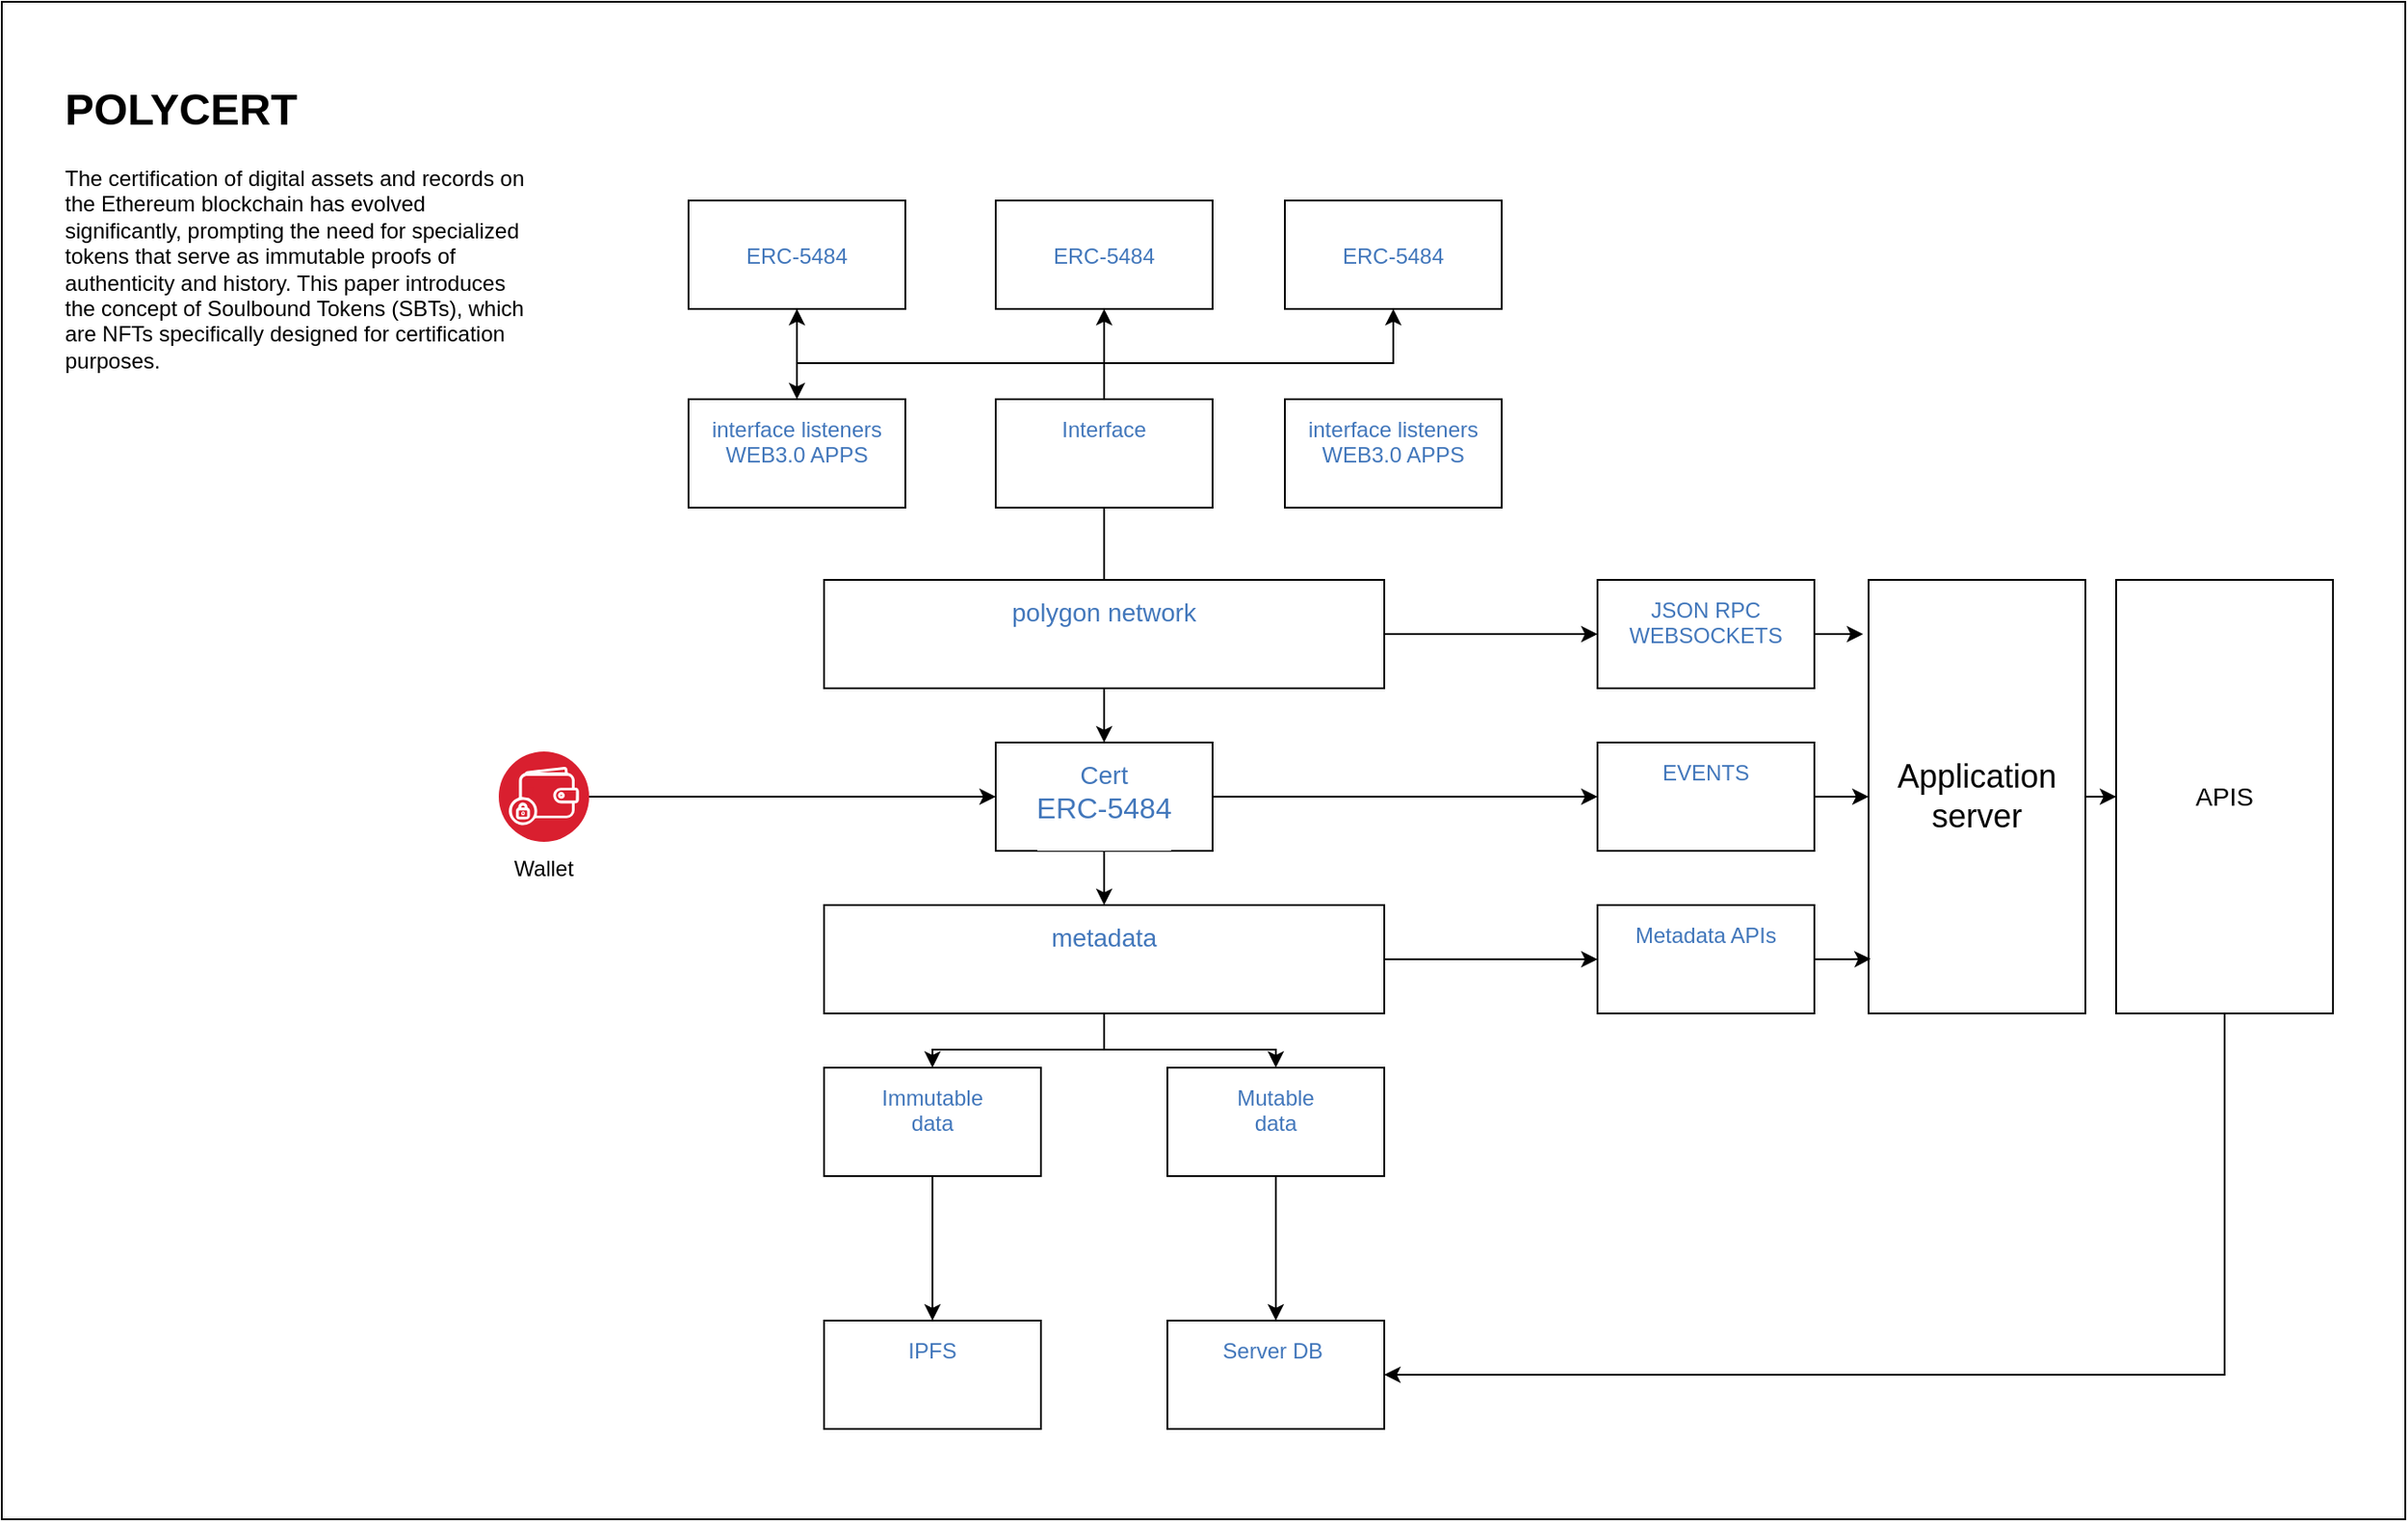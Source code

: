 <mxfile version="21.8.1" type="github">
  <diagram name="Page-1" id="pjQR4upwTWRU38coTwXb">
    <mxGraphModel dx="2537" dy="2043" grid="1" gridSize="10" guides="1" tooltips="1" connect="1" arrows="1" fold="1" page="1" pageScale="1" pageWidth="850" pageHeight="1100" math="0" shadow="0">
      <root>
        <mxCell id="0" />
        <mxCell id="1" parent="0" />
        <mxCell id="ushAtZz7Cs5BzotnIxBl-46" value="" style="rounded=0;whiteSpace=wrap;html=1;" vertex="1" parent="1">
          <mxGeometry x="-140" y="-40" width="1330" height="840" as="geometry" />
        </mxCell>
        <mxCell id="ushAtZz7Cs5BzotnIxBl-4" value="" style="edgeStyle=orthogonalEdgeStyle;rounded=0;orthogonalLoop=1;jettySize=auto;html=1;" edge="1" parent="1" source="ushAtZz7Cs5BzotnIxBl-1" target="ushAtZz7Cs5BzotnIxBl-3">
          <mxGeometry relative="1" as="geometry" />
        </mxCell>
        <mxCell id="ushAtZz7Cs5BzotnIxBl-1" value="" style="image;aspect=fixed;perimeter=ellipsePerimeter;html=1;align=center;shadow=0;dashed=0;fontColor=#4277BB;labelBackgroundColor=default;fontSize=12;spacingTop=3;image=img/lib/ibm/blockchain/wallet.svg;" vertex="1" parent="1">
          <mxGeometry x="135" y="375" width="50" height="50" as="geometry" />
        </mxCell>
        <mxCell id="ushAtZz7Cs5BzotnIxBl-2" value="Wallet" style="text;html=1;strokeColor=none;fillColor=none;align=center;verticalAlign=middle;whiteSpace=wrap;rounded=0;" vertex="1" parent="1">
          <mxGeometry x="130" y="425" width="60" height="30" as="geometry" />
        </mxCell>
        <mxCell id="ushAtZz7Cs5BzotnIxBl-22" value="" style="edgeStyle=orthogonalEdgeStyle;rounded=0;orthogonalLoop=1;jettySize=auto;html=1;" edge="1" parent="1" source="ushAtZz7Cs5BzotnIxBl-3" target="ushAtZz7Cs5BzotnIxBl-21">
          <mxGeometry relative="1" as="geometry" />
        </mxCell>
        <mxCell id="ushAtZz7Cs5BzotnIxBl-41" style="edgeStyle=orthogonalEdgeStyle;rounded=0;orthogonalLoop=1;jettySize=auto;html=1;" edge="1" parent="1" source="ushAtZz7Cs5BzotnIxBl-3" target="ushAtZz7Cs5BzotnIxBl-32">
          <mxGeometry relative="1" as="geometry" />
        </mxCell>
        <mxCell id="ushAtZz7Cs5BzotnIxBl-3" value="&lt;div&gt;&lt;font style=&quot;font-size: 14px;&quot;&gt;Cert&lt;/font&gt;&lt;/div&gt;&lt;div&gt;&lt;font size=&quot;3&quot;&gt;ERC-5484&lt;/font&gt;&lt;/div&gt;&lt;div&gt;&lt;br&gt;&lt;/div&gt;" style="whiteSpace=wrap;html=1;verticalAlign=top;fontColor=#4277BB;labelBackgroundColor=default;shadow=0;dashed=0;spacingTop=3;" vertex="1" parent="1">
          <mxGeometry x="410" y="370" width="120" height="60" as="geometry" />
        </mxCell>
        <mxCell id="ushAtZz7Cs5BzotnIxBl-6" value="" style="edgeStyle=orthogonalEdgeStyle;rounded=0;orthogonalLoop=1;jettySize=auto;html=1;" edge="1" parent="1" source="ushAtZz7Cs5BzotnIxBl-5" target="ushAtZz7Cs5BzotnIxBl-3">
          <mxGeometry relative="1" as="geometry" />
        </mxCell>
        <mxCell id="ushAtZz7Cs5BzotnIxBl-10" value="" style="edgeStyle=orthogonalEdgeStyle;rounded=0;orthogonalLoop=1;jettySize=auto;html=1;" edge="1" parent="1" source="ushAtZz7Cs5BzotnIxBl-5" target="ushAtZz7Cs5BzotnIxBl-7">
          <mxGeometry relative="1" as="geometry">
            <Array as="points">
              <mxPoint x="470" y="160" />
              <mxPoint x="300" y="160" />
            </Array>
          </mxGeometry>
        </mxCell>
        <mxCell id="ushAtZz7Cs5BzotnIxBl-14" value="" style="edgeStyle=orthogonalEdgeStyle;rounded=0;orthogonalLoop=1;jettySize=auto;html=1;" edge="1" parent="1" source="ushAtZz7Cs5BzotnIxBl-5" target="ushAtZz7Cs5BzotnIxBl-11">
          <mxGeometry relative="1" as="geometry" />
        </mxCell>
        <mxCell id="ushAtZz7Cs5BzotnIxBl-16" value="" style="edgeStyle=orthogonalEdgeStyle;rounded=0;orthogonalLoop=1;jettySize=auto;html=1;" edge="1" parent="1" source="ushAtZz7Cs5BzotnIxBl-5" target="ushAtZz7Cs5BzotnIxBl-15">
          <mxGeometry relative="1" as="geometry">
            <Array as="points">
              <mxPoint x="470" y="160" />
              <mxPoint x="630" y="160" />
            </Array>
          </mxGeometry>
        </mxCell>
        <mxCell id="ushAtZz7Cs5BzotnIxBl-5" value="&lt;div&gt;Interface&lt;/div&gt;" style="whiteSpace=wrap;html=1;verticalAlign=top;fontColor=#4277BB;labelBackgroundColor=default;shadow=0;dashed=0;spacingTop=3;" vertex="1" parent="1">
          <mxGeometry x="410" y="180" width="120" height="60" as="geometry" />
        </mxCell>
        <mxCell id="ushAtZz7Cs5BzotnIxBl-19" style="edgeStyle=orthogonalEdgeStyle;rounded=0;orthogonalLoop=1;jettySize=auto;html=1;" edge="1" parent="1" source="ushAtZz7Cs5BzotnIxBl-7" target="ushAtZz7Cs5BzotnIxBl-18">
          <mxGeometry relative="1" as="geometry" />
        </mxCell>
        <mxCell id="ushAtZz7Cs5BzotnIxBl-7" value="&lt;div&gt;&lt;br&gt;&lt;/div&gt;&lt;div&gt;ERC-5484&lt;/div&gt;&lt;div&gt;&lt;br&gt;&lt;/div&gt;" style="whiteSpace=wrap;html=1;verticalAlign=top;fontColor=#4277BB;labelBackgroundColor=default;shadow=0;dashed=0;spacingTop=3;" vertex="1" parent="1">
          <mxGeometry x="240" y="70" width="120" height="60" as="geometry" />
        </mxCell>
        <mxCell id="ushAtZz7Cs5BzotnIxBl-11" value="&lt;div&gt;&lt;br&gt;&lt;/div&gt;&lt;div&gt;ERC-5484&lt;/div&gt;&lt;div&gt;&lt;br&gt;&lt;/div&gt;" style="whiteSpace=wrap;html=1;verticalAlign=top;fontColor=#4277BB;labelBackgroundColor=default;shadow=0;dashed=0;spacingTop=3;" vertex="1" parent="1">
          <mxGeometry x="410" y="70" width="120" height="60" as="geometry" />
        </mxCell>
        <mxCell id="ushAtZz7Cs5BzotnIxBl-15" value="&lt;div&gt;&lt;br&gt;&lt;/div&gt;&lt;div&gt;ERC-5484&lt;/div&gt;&lt;div&gt;&lt;br&gt;&lt;/div&gt;" style="whiteSpace=wrap;html=1;verticalAlign=top;fontColor=#4277BB;labelBackgroundColor=default;shadow=0;dashed=0;spacingTop=3;" vertex="1" parent="1">
          <mxGeometry x="570" y="70" width="120" height="60" as="geometry" />
        </mxCell>
        <mxCell id="ushAtZz7Cs5BzotnIxBl-40" value="" style="edgeStyle=orthogonalEdgeStyle;rounded=0;orthogonalLoop=1;jettySize=auto;html=1;" edge="1" parent="1" source="ushAtZz7Cs5BzotnIxBl-17" target="ushAtZz7Cs5BzotnIxBl-34">
          <mxGeometry relative="1" as="geometry" />
        </mxCell>
        <mxCell id="ushAtZz7Cs5BzotnIxBl-17" value="&lt;div&gt;&lt;font style=&quot;font-size: 14px;&quot;&gt;polygon network&lt;/font&gt;&lt;/div&gt;" style="whiteSpace=wrap;html=1;verticalAlign=top;fontColor=#4277BB;labelBackgroundColor=default;shadow=0;dashed=0;spacingTop=3;" vertex="1" parent="1">
          <mxGeometry x="315" y="280" width="310" height="60" as="geometry" />
        </mxCell>
        <mxCell id="ushAtZz7Cs5BzotnIxBl-18" value="&lt;div&gt;interface listeners&lt;br&gt;WEB3.0 APPS&lt;/div&gt;" style="whiteSpace=wrap;html=1;verticalAlign=top;fontColor=#4277BB;labelBackgroundColor=default;shadow=0;dashed=0;spacingTop=3;" vertex="1" parent="1">
          <mxGeometry x="240" y="180" width="120" height="60" as="geometry" />
        </mxCell>
        <mxCell id="ushAtZz7Cs5BzotnIxBl-20" value="interface listeners&lt;br style=&quot;border-color: var(--border-color);&quot;&gt;WEB3.0 APPS" style="whiteSpace=wrap;html=1;verticalAlign=top;fontColor=#4277BB;labelBackgroundColor=default;shadow=0;dashed=0;spacingTop=3;" vertex="1" parent="1">
          <mxGeometry x="570" y="180" width="120" height="60" as="geometry" />
        </mxCell>
        <mxCell id="ushAtZz7Cs5BzotnIxBl-25" style="edgeStyle=orthogonalEdgeStyle;rounded=0;orthogonalLoop=1;jettySize=auto;html=1;" edge="1" parent="1" source="ushAtZz7Cs5BzotnIxBl-21" target="ushAtZz7Cs5BzotnIxBl-23">
          <mxGeometry relative="1" as="geometry" />
        </mxCell>
        <mxCell id="ushAtZz7Cs5BzotnIxBl-26" style="edgeStyle=orthogonalEdgeStyle;rounded=0;orthogonalLoop=1;jettySize=auto;html=1;" edge="1" parent="1" source="ushAtZz7Cs5BzotnIxBl-21" target="ushAtZz7Cs5BzotnIxBl-24">
          <mxGeometry relative="1" as="geometry" />
        </mxCell>
        <mxCell id="ushAtZz7Cs5BzotnIxBl-42" value="" style="edgeStyle=orthogonalEdgeStyle;rounded=0;orthogonalLoop=1;jettySize=auto;html=1;" edge="1" parent="1" source="ushAtZz7Cs5BzotnIxBl-21" target="ushAtZz7Cs5BzotnIxBl-35">
          <mxGeometry relative="1" as="geometry" />
        </mxCell>
        <mxCell id="ushAtZz7Cs5BzotnIxBl-21" value="&lt;font style=&quot;font-size: 14px;&quot;&gt;metadata&lt;/font&gt;" style="whiteSpace=wrap;html=1;verticalAlign=top;fontColor=#4277BB;labelBackgroundColor=default;shadow=0;dashed=0;spacingTop=3;" vertex="1" parent="1">
          <mxGeometry x="315" y="460" width="310" height="60" as="geometry" />
        </mxCell>
        <mxCell id="ushAtZz7Cs5BzotnIxBl-30" value="" style="edgeStyle=orthogonalEdgeStyle;rounded=0;orthogonalLoop=1;jettySize=auto;html=1;" edge="1" parent="1" source="ushAtZz7Cs5BzotnIxBl-23" target="ushAtZz7Cs5BzotnIxBl-29">
          <mxGeometry relative="1" as="geometry" />
        </mxCell>
        <mxCell id="ushAtZz7Cs5BzotnIxBl-23" value="&lt;div&gt;Immutable&lt;br&gt;data&lt;/div&gt;" style="whiteSpace=wrap;html=1;verticalAlign=top;fontColor=#4277BB;labelBackgroundColor=default;shadow=0;dashed=0;spacingTop=3;" vertex="1" parent="1">
          <mxGeometry x="315" y="550" width="120" height="60" as="geometry" />
        </mxCell>
        <mxCell id="ushAtZz7Cs5BzotnIxBl-28" value="" style="edgeStyle=orthogonalEdgeStyle;rounded=0;orthogonalLoop=1;jettySize=auto;html=1;" edge="1" parent="1" source="ushAtZz7Cs5BzotnIxBl-24" target="ushAtZz7Cs5BzotnIxBl-27">
          <mxGeometry relative="1" as="geometry" />
        </mxCell>
        <mxCell id="ushAtZz7Cs5BzotnIxBl-24" value="Mutable&lt;br&gt;data" style="whiteSpace=wrap;html=1;verticalAlign=top;fontColor=#4277BB;labelBackgroundColor=default;shadow=0;dashed=0;spacingTop=3;" vertex="1" parent="1">
          <mxGeometry x="505" y="550" width="120" height="60" as="geometry" />
        </mxCell>
        <mxCell id="ushAtZz7Cs5BzotnIxBl-27" value="Server DB&amp;nbsp;" style="whiteSpace=wrap;html=1;verticalAlign=top;fontColor=#4277BB;labelBackgroundColor=default;shadow=0;dashed=0;spacingTop=3;" vertex="1" parent="1">
          <mxGeometry x="505" y="690" width="120" height="60" as="geometry" />
        </mxCell>
        <mxCell id="ushAtZz7Cs5BzotnIxBl-29" value="IPFS" style="whiteSpace=wrap;html=1;verticalAlign=top;fontColor=#4277BB;labelBackgroundColor=default;shadow=0;dashed=0;spacingTop=3;" vertex="1" parent="1">
          <mxGeometry x="315" y="690" width="120" height="60" as="geometry" />
        </mxCell>
        <mxCell id="ushAtZz7Cs5BzotnIxBl-44" value="" style="edgeStyle=orthogonalEdgeStyle;rounded=0;orthogonalLoop=1;jettySize=auto;html=1;" edge="1" parent="1" source="ushAtZz7Cs5BzotnIxBl-31" target="ushAtZz7Cs5BzotnIxBl-43">
          <mxGeometry relative="1" as="geometry" />
        </mxCell>
        <mxCell id="ushAtZz7Cs5BzotnIxBl-31" value="&lt;font style=&quot;font-size: 18px;&quot;&gt;Application server&lt;/font&gt;" style="rounded=0;whiteSpace=wrap;html=1;" vertex="1" parent="1">
          <mxGeometry x="893" y="280" width="120" height="240" as="geometry" />
        </mxCell>
        <mxCell id="ushAtZz7Cs5BzotnIxBl-38" value="" style="edgeStyle=orthogonalEdgeStyle;rounded=0;orthogonalLoop=1;jettySize=auto;html=1;" edge="1" parent="1" source="ushAtZz7Cs5BzotnIxBl-32" target="ushAtZz7Cs5BzotnIxBl-31">
          <mxGeometry relative="1" as="geometry" />
        </mxCell>
        <mxCell id="ushAtZz7Cs5BzotnIxBl-32" value="EVENTS" style="whiteSpace=wrap;html=1;verticalAlign=top;fontColor=#4277BB;labelBackgroundColor=default;shadow=0;dashed=0;spacingTop=3;" vertex="1" parent="1">
          <mxGeometry x="743" y="370" width="120" height="60" as="geometry" />
        </mxCell>
        <mxCell id="ushAtZz7Cs5BzotnIxBl-37" style="edgeStyle=orthogonalEdgeStyle;rounded=0;orthogonalLoop=1;jettySize=auto;html=1;" edge="1" parent="1" source="ushAtZz7Cs5BzotnIxBl-34">
          <mxGeometry relative="1" as="geometry">
            <mxPoint x="890" y="310.0" as="targetPoint" />
          </mxGeometry>
        </mxCell>
        <mxCell id="ushAtZz7Cs5BzotnIxBl-34" value="JSON RPC&lt;br&gt;WEBSOCKETS" style="whiteSpace=wrap;html=1;verticalAlign=top;fontColor=#4277BB;labelBackgroundColor=default;shadow=0;dashed=0;spacingTop=3;" vertex="1" parent="1">
          <mxGeometry x="743" y="280" width="120" height="60" as="geometry" />
        </mxCell>
        <mxCell id="ushAtZz7Cs5BzotnIxBl-35" value="Metadata APIs" style="whiteSpace=wrap;html=1;verticalAlign=top;fontColor=#4277BB;labelBackgroundColor=default;shadow=0;dashed=0;spacingTop=3;" vertex="1" parent="1">
          <mxGeometry x="743" y="460" width="120" height="60" as="geometry" />
        </mxCell>
        <mxCell id="ushAtZz7Cs5BzotnIxBl-39" style="edgeStyle=orthogonalEdgeStyle;rounded=0;orthogonalLoop=1;jettySize=auto;html=1;entryX=0.01;entryY=0.874;entryDx=0;entryDy=0;entryPerimeter=0;" edge="1" parent="1" source="ushAtZz7Cs5BzotnIxBl-35" target="ushAtZz7Cs5BzotnIxBl-31">
          <mxGeometry relative="1" as="geometry" />
        </mxCell>
        <mxCell id="ushAtZz7Cs5BzotnIxBl-45" style="edgeStyle=orthogonalEdgeStyle;rounded=0;orthogonalLoop=1;jettySize=auto;html=1;entryX=1;entryY=0.5;entryDx=0;entryDy=0;" edge="1" parent="1" source="ushAtZz7Cs5BzotnIxBl-43" target="ushAtZz7Cs5BzotnIxBl-27">
          <mxGeometry relative="1" as="geometry">
            <Array as="points">
              <mxPoint x="1090" y="720" />
            </Array>
          </mxGeometry>
        </mxCell>
        <mxCell id="ushAtZz7Cs5BzotnIxBl-43" value="&lt;font style=&quot;font-size: 14px;&quot;&gt;APIS&lt;/font&gt;" style="rounded=0;whiteSpace=wrap;html=1;" vertex="1" parent="1">
          <mxGeometry x="1030" y="280" width="120" height="240" as="geometry" />
        </mxCell>
        <mxCell id="ushAtZz7Cs5BzotnIxBl-47" value="&lt;h1&gt;POLYCERT&lt;/h1&gt;&lt;p&gt;The certification of digital assets and records on the Ethereum blockchain has evolved significantly, prompting the need for specialized tokens that serve as immutable proofs of authenticity and history. This paper introduces the concept of Soulbound Tokens (SBTs), which are NFTs specifically designed for certification purposes.&lt;/p&gt;" style="text;html=1;strokeColor=none;fillColor=none;spacing=5;spacingTop=-20;whiteSpace=wrap;overflow=hidden;rounded=0;" vertex="1" parent="1">
          <mxGeometry x="-110" width="270" height="220" as="geometry" />
        </mxCell>
      </root>
    </mxGraphModel>
  </diagram>
</mxfile>
